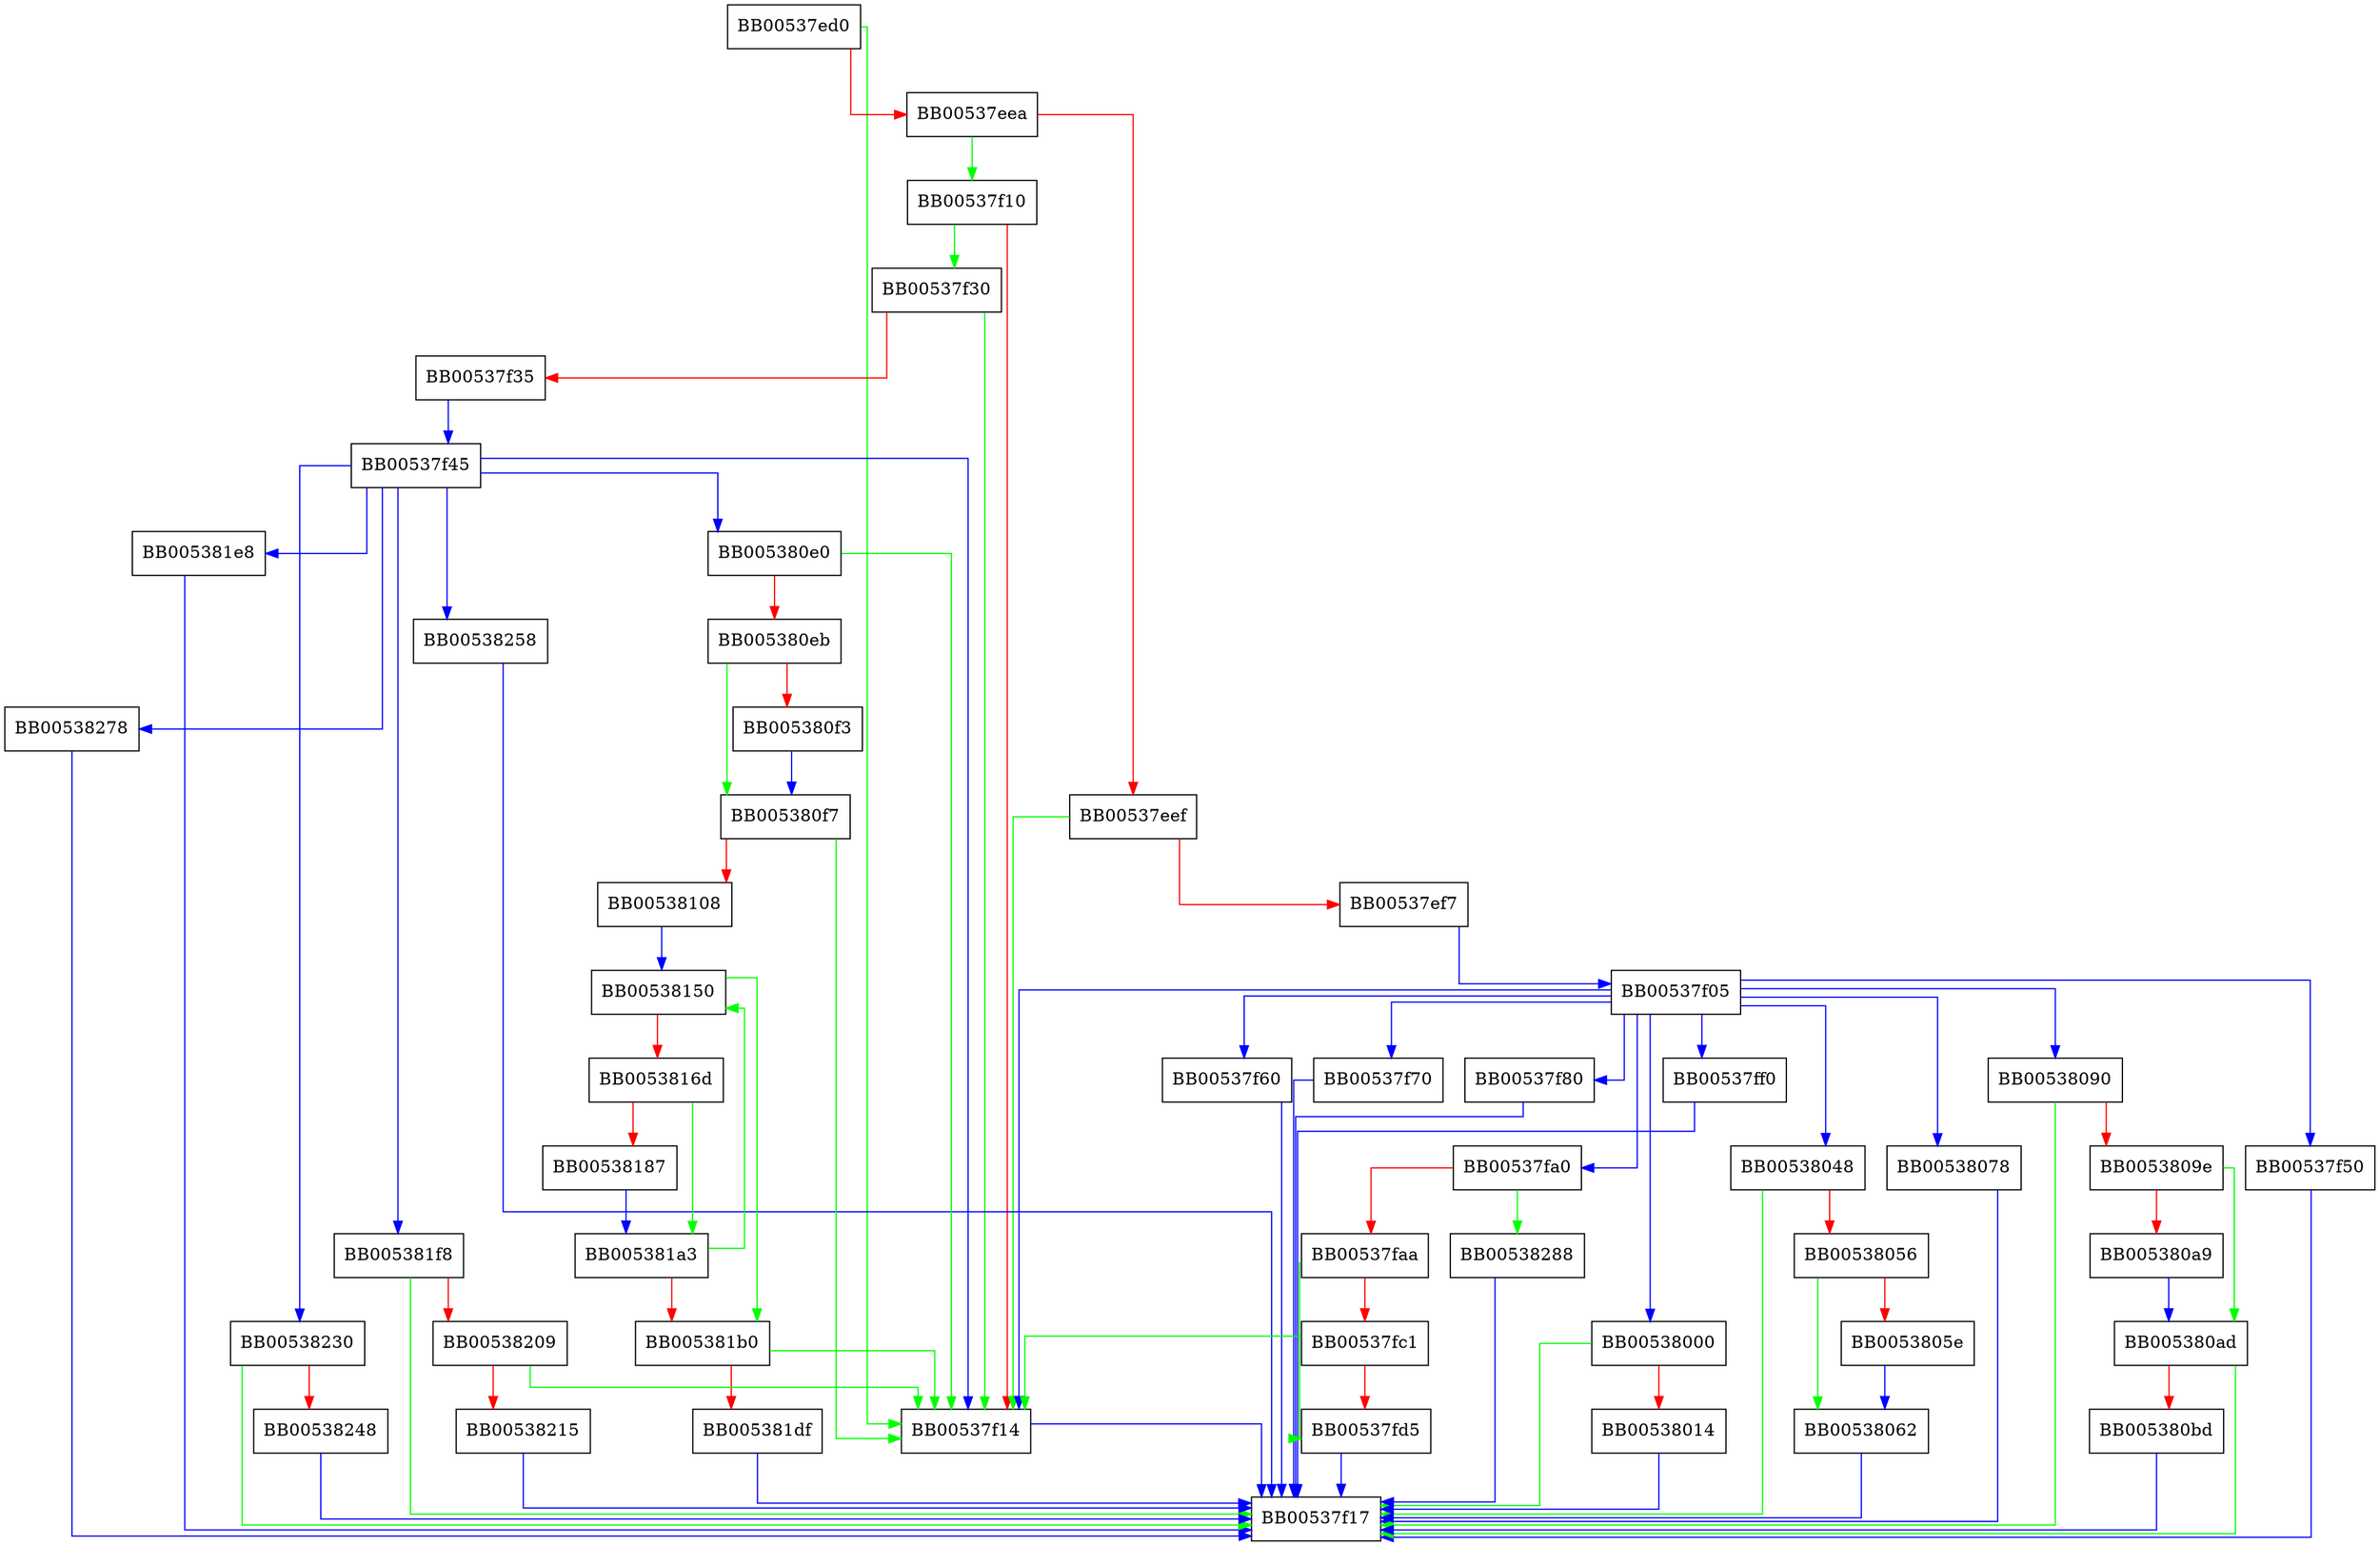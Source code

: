 digraph dgram_mem_ctrl {
  node [shape="box"];
  graph [splines=ortho];
  BB00537ed0 -> BB00537f14 [color="green"];
  BB00537ed0 -> BB00537eea [color="red"];
  BB00537eea -> BB00537f10 [color="green"];
  BB00537eea -> BB00537eef [color="red"];
  BB00537eef -> BB00537f14 [color="green"];
  BB00537eef -> BB00537ef7 [color="red"];
  BB00537ef7 -> BB00537f05 [color="blue"];
  BB00537f05 -> BB00538048 [color="blue"];
  BB00537f05 -> BB00538078 [color="blue"];
  BB00537f05 -> BB00538090 [color="blue"];
  BB00537f05 -> BB00537f50 [color="blue"];
  BB00537f05 -> BB00537f60 [color="blue"];
  BB00537f05 -> BB00537f70 [color="blue"];
  BB00537f05 -> BB00537f80 [color="blue"];
  BB00537f05 -> BB00537f14 [color="blue"];
  BB00537f05 -> BB00537fa0 [color="blue"];
  BB00537f05 -> BB00537ff0 [color="blue"];
  BB00537f05 -> BB00538000 [color="blue"];
  BB00537f10 -> BB00537f30 [color="green"];
  BB00537f10 -> BB00537f14 [color="red"];
  BB00537f14 -> BB00537f17 [color="blue"];
  BB00537f30 -> BB00537f14 [color="green"];
  BB00537f30 -> BB00537f35 [color="red"];
  BB00537f35 -> BB00537f45 [color="blue"];
  BB00537f45 -> BB00538258 [color="blue"];
  BB00537f45 -> BB005381f8 [color="blue"];
  BB00537f45 -> BB00537f14 [color="blue"];
  BB00537f45 -> BB005380e0 [color="blue"];
  BB00537f45 -> BB00538278 [color="blue"];
  BB00537f45 -> BB005381e8 [color="blue"];
  BB00537f45 -> BB00538230 [color="blue"];
  BB00537f50 -> BB00537f17 [color="blue"];
  BB00537f60 -> BB00537f17 [color="blue"];
  BB00537f70 -> BB00537f17 [color="blue"];
  BB00537f80 -> BB00537f17 [color="blue"];
  BB00537fa0 -> BB00538288 [color="green"];
  BB00537fa0 -> BB00537faa [color="red"];
  BB00537faa -> BB00537fd5 [color="green"];
  BB00537faa -> BB00537fc1 [color="red"];
  BB00537fc1 -> BB00537f14 [color="green"];
  BB00537fc1 -> BB00537fd5 [color="red"];
  BB00537fd5 -> BB00537f17 [color="blue"];
  BB00537ff0 -> BB00537f17 [color="blue"];
  BB00538000 -> BB00537f17 [color="green"];
  BB00538000 -> BB00538014 [color="red"];
  BB00538014 -> BB00537f17 [color="blue"];
  BB00538048 -> BB00537f17 [color="green"];
  BB00538048 -> BB00538056 [color="red"];
  BB00538056 -> BB00538062 [color="green"];
  BB00538056 -> BB0053805e [color="red"];
  BB0053805e -> BB00538062 [color="blue"];
  BB00538062 -> BB00537f17 [color="blue"];
  BB00538078 -> BB00537f17 [color="blue"];
  BB00538090 -> BB00537f17 [color="green"];
  BB00538090 -> BB0053809e [color="red"];
  BB0053809e -> BB005380ad [color="green"];
  BB0053809e -> BB005380a9 [color="red"];
  BB005380a9 -> BB005380ad [color="blue"];
  BB005380ad -> BB00537f17 [color="green"];
  BB005380ad -> BB005380bd [color="red"];
  BB005380bd -> BB00537f17 [color="blue"];
  BB005380e0 -> BB00537f14 [color="green"];
  BB005380e0 -> BB005380eb [color="red"];
  BB005380eb -> BB005380f7 [color="green"];
  BB005380eb -> BB005380f3 [color="red"];
  BB005380f3 -> BB005380f7 [color="blue"];
  BB005380f7 -> BB00537f14 [color="green"];
  BB005380f7 -> BB00538108 [color="red"];
  BB00538108 -> BB00538150 [color="blue"];
  BB00538150 -> BB005381b0 [color="green"];
  BB00538150 -> BB0053816d [color="red"];
  BB0053816d -> BB005381a3 [color="green"];
  BB0053816d -> BB00538187 [color="red"];
  BB00538187 -> BB005381a3 [color="blue"];
  BB005381a3 -> BB00538150 [color="green"];
  BB005381a3 -> BB005381b0 [color="red"];
  BB005381b0 -> BB00537f14 [color="green"];
  BB005381b0 -> BB005381df [color="red"];
  BB005381df -> BB00537f17 [color="blue"];
  BB005381e8 -> BB00537f17 [color="blue"];
  BB005381f8 -> BB00537f17 [color="green"];
  BB005381f8 -> BB00538209 [color="red"];
  BB00538209 -> BB00537f14 [color="green"];
  BB00538209 -> BB00538215 [color="red"];
  BB00538215 -> BB00537f17 [color="blue"];
  BB00538230 -> BB00537f17 [color="green"];
  BB00538230 -> BB00538248 [color="red"];
  BB00538248 -> BB00537f17 [color="blue"];
  BB00538258 -> BB00537f17 [color="blue"];
  BB00538278 -> BB00537f17 [color="blue"];
  BB00538288 -> BB00537f17 [color="blue"];
}